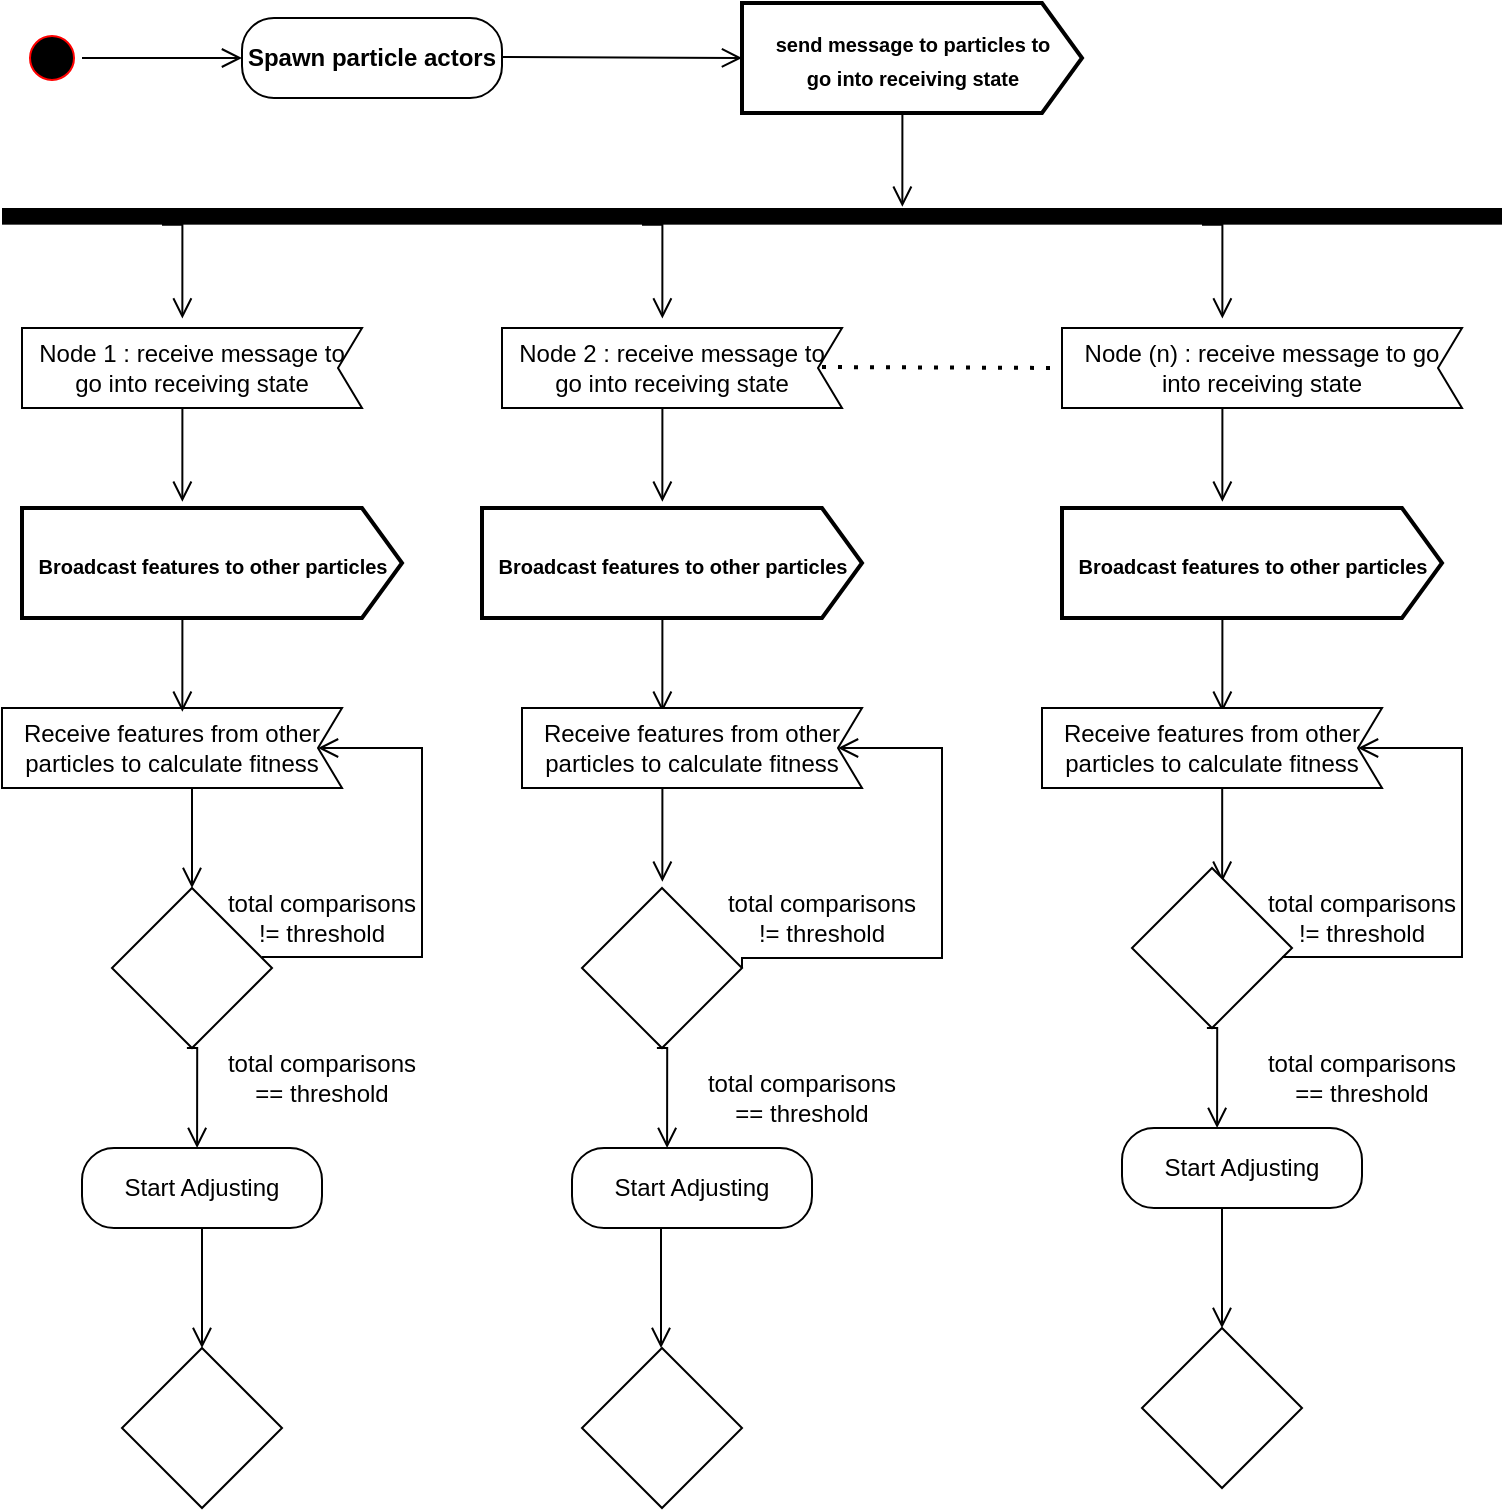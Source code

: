 <mxfile version="15.8.9" type="github">
  <diagram id="o7CnlwriqrgJlkFAMORM" name="Page-1">
    <mxGraphModel dx="1038" dy="583" grid="1" gridSize="10" guides="1" tooltips="1" connect="1" arrows="1" fold="1" page="1" pageScale="1" pageWidth="827" pageHeight="1169" math="0" shadow="0">
      <root>
        <mxCell id="0" />
        <mxCell id="1" parent="0" />
        <mxCell id="h_NruhMYLR7X871ljR6K-1" value="" style="ellipse;html=1;shape=startState;fillColor=#000000;strokeColor=#ff0000;" vertex="1" parent="1">
          <mxGeometry x="40" y="50" width="30" height="30" as="geometry" />
        </mxCell>
        <mxCell id="h_NruhMYLR7X871ljR6K-2" value="" style="edgeStyle=orthogonalEdgeStyle;html=1;verticalAlign=bottom;endArrow=open;endSize=8;strokeColor=#000000;rounded=0;" edge="1" parent="1" source="h_NruhMYLR7X871ljR6K-1">
          <mxGeometry relative="1" as="geometry">
            <mxPoint x="150" y="65" as="targetPoint" />
          </mxGeometry>
        </mxCell>
        <mxCell id="h_NruhMYLR7X871ljR6K-3" value="&lt;b&gt;Spawn particle actors&lt;/b&gt;" style="rounded=1;whiteSpace=wrap;html=1;arcSize=40;fontColor=#000000;fillColor=#FFFFFF;strokeColor=#000000;" vertex="1" parent="1">
          <mxGeometry x="150" y="45" width="130" height="40" as="geometry" />
        </mxCell>
        <mxCell id="h_NruhMYLR7X871ljR6K-4" value="&lt;font style=&quot;font-size: 10px&quot;&gt;&lt;b&gt;send message to particles to &lt;br&gt;go into receiving state&lt;br&gt;&lt;/b&gt;&lt;/font&gt;" style="html=1;shape=mxgraph.infographic.ribbonSimple;notch1=0;notch2=20;align=center;verticalAlign=middle;fontSize=14;fontStyle=0;fillColor=#FFFFFF;strokeWidth=2;" vertex="1" parent="1">
          <mxGeometry x="400" y="37.5" width="170" height="55" as="geometry" />
        </mxCell>
        <mxCell id="h_NruhMYLR7X871ljR6K-5" value="" style="edgeStyle=orthogonalEdgeStyle;html=1;verticalAlign=bottom;endArrow=open;endSize=8;strokeColor=#000000;rounded=0;entryX=0;entryY=0;entryDx=0;entryDy=27.5;entryPerimeter=0;" edge="1" parent="1" target="h_NruhMYLR7X871ljR6K-4">
          <mxGeometry relative="1" as="geometry">
            <mxPoint x="360" y="64.5" as="targetPoint" />
            <mxPoint x="280" y="64.5" as="sourcePoint" />
          </mxGeometry>
        </mxCell>
        <mxCell id="h_NruhMYLR7X871ljR6K-6" value="" style="edgeStyle=orthogonalEdgeStyle;html=1;verticalAlign=bottom;endArrow=open;endSize=8;strokeColor=#000000;rounded=0;exitX=0.743;exitY=0.167;exitDx=0;exitDy=0;exitPerimeter=0;" edge="1" parent="1">
          <mxGeometry relative="1" as="geometry">
            <mxPoint x="480.18" y="139.4" as="targetPoint" />
            <mxPoint x="470.0" y="92.541" as="sourcePoint" />
            <Array as="points">
              <mxPoint x="480.18" y="92.4" />
            </Array>
          </mxGeometry>
        </mxCell>
        <mxCell id="h_NruhMYLR7X871ljR6K-7" value="" style="html=1;points=[];perimeter=orthogonalPerimeter;fillColor=#000000;strokeColor=none;direction=north;" vertex="1" parent="1">
          <mxGeometry x="30" y="140" width="750" height="8.33" as="geometry" />
        </mxCell>
        <mxCell id="h_NruhMYLR7X871ljR6K-8" value="" style="edgeStyle=orthogonalEdgeStyle;html=1;verticalAlign=bottom;endArrow=open;endSize=8;strokeColor=#000000;rounded=0;exitX=0.743;exitY=0.167;exitDx=0;exitDy=0;exitPerimeter=0;" edge="1" parent="1">
          <mxGeometry relative="1" as="geometry">
            <mxPoint x="120.18" y="195.23" as="targetPoint" />
            <mxPoint x="110.0" y="148.371" as="sourcePoint" />
            <Array as="points">
              <mxPoint x="120.18" y="148.23" />
            </Array>
          </mxGeometry>
        </mxCell>
        <mxCell id="h_NruhMYLR7X871ljR6K-9" value="" style="edgeStyle=orthogonalEdgeStyle;html=1;verticalAlign=bottom;endArrow=open;endSize=8;strokeColor=#000000;rounded=0;exitX=0.743;exitY=0.167;exitDx=0;exitDy=0;exitPerimeter=0;" edge="1" parent="1">
          <mxGeometry relative="1" as="geometry">
            <mxPoint x="360.18" y="195.23" as="targetPoint" />
            <mxPoint x="350.0" y="148.371" as="sourcePoint" />
            <Array as="points">
              <mxPoint x="360.18" y="148.23" />
            </Array>
          </mxGeometry>
        </mxCell>
        <mxCell id="h_NruhMYLR7X871ljR6K-10" value="" style="edgeStyle=orthogonalEdgeStyle;html=1;verticalAlign=bottom;endArrow=open;endSize=8;strokeColor=#000000;rounded=0;exitX=0.743;exitY=0.167;exitDx=0;exitDy=0;exitPerimeter=0;" edge="1" parent="1">
          <mxGeometry relative="1" as="geometry">
            <mxPoint x="640.18" y="195.23" as="targetPoint" />
            <mxPoint x="630.0" y="148.371" as="sourcePoint" />
            <Array as="points">
              <mxPoint x="640.18" y="148.23" />
            </Array>
          </mxGeometry>
        </mxCell>
        <mxCell id="h_NruhMYLR7X871ljR6K-11" value="Node 1 : receive message to go into receiving state" style="shape=mxgraph.sysml.accEvent;flipH=1;whiteSpace=wrap;align=center;" vertex="1" parent="1">
          <mxGeometry x="40" y="200" width="170" height="40" as="geometry" />
        </mxCell>
        <mxCell id="h_NruhMYLR7X871ljR6K-12" value="Node 2 : receive message to go into receiving state" style="shape=mxgraph.sysml.accEvent;flipH=1;whiteSpace=wrap;align=center;" vertex="1" parent="1">
          <mxGeometry x="280" y="200" width="170" height="40" as="geometry" />
        </mxCell>
        <mxCell id="h_NruhMYLR7X871ljR6K-13" value="Node (n) : receive message to go into receiving state" style="shape=mxgraph.sysml.accEvent;flipH=1;whiteSpace=wrap;align=center;" vertex="1" parent="1">
          <mxGeometry x="560" y="200" width="200" height="40" as="geometry" />
        </mxCell>
        <mxCell id="h_NruhMYLR7X871ljR6K-14" value="" style="endArrow=none;dashed=1;html=1;dashPattern=1 3;strokeWidth=2;rounded=0;exitX=0;exitY=0.5;exitDx=12;exitDy=0;exitPerimeter=0;" edge="1" parent="1">
          <mxGeometry width="50" height="50" relative="1" as="geometry">
            <mxPoint x="440" y="219.5" as="sourcePoint" />
            <mxPoint x="560" y="220" as="targetPoint" />
          </mxGeometry>
        </mxCell>
        <mxCell id="h_NruhMYLR7X871ljR6K-15" value="" style="edgeStyle=orthogonalEdgeStyle;html=1;verticalAlign=bottom;endArrow=open;endSize=8;strokeColor=#000000;rounded=0;exitX=0.743;exitY=0.167;exitDx=0;exitDy=0;exitPerimeter=0;" edge="1" parent="1">
          <mxGeometry relative="1" as="geometry">
            <mxPoint x="120.18" y="286.86" as="targetPoint" />
            <mxPoint x="110.0" y="240.001" as="sourcePoint" />
            <Array as="points">
              <mxPoint x="120.18" y="239.86" />
            </Array>
          </mxGeometry>
        </mxCell>
        <mxCell id="h_NruhMYLR7X871ljR6K-16" value="" style="edgeStyle=orthogonalEdgeStyle;html=1;verticalAlign=bottom;endArrow=open;endSize=8;strokeColor=#000000;rounded=0;exitX=0.743;exitY=0.167;exitDx=0;exitDy=0;exitPerimeter=0;" edge="1" parent="1">
          <mxGeometry relative="1" as="geometry">
            <mxPoint x="360.18" y="286.86" as="targetPoint" />
            <mxPoint x="350.0" y="240.001" as="sourcePoint" />
            <Array as="points">
              <mxPoint x="360.18" y="239.86" />
            </Array>
          </mxGeometry>
        </mxCell>
        <mxCell id="h_NruhMYLR7X871ljR6K-17" value="" style="edgeStyle=orthogonalEdgeStyle;html=1;verticalAlign=bottom;endArrow=open;endSize=8;strokeColor=#000000;rounded=0;exitX=0.743;exitY=0.167;exitDx=0;exitDy=0;exitPerimeter=0;" edge="1" parent="1">
          <mxGeometry relative="1" as="geometry">
            <mxPoint x="640.18" y="286.86" as="targetPoint" />
            <mxPoint x="630.0" y="240.001" as="sourcePoint" />
            <Array as="points">
              <mxPoint x="640.18" y="239.86" />
            </Array>
          </mxGeometry>
        </mxCell>
        <mxCell id="h_NruhMYLR7X871ljR6K-18" value="&lt;font style=&quot;font-size: 10px&quot;&gt;&lt;b&gt;Broadcast features to other particles&lt;br&gt;&lt;/b&gt;&lt;/font&gt;" style="html=1;shape=mxgraph.infographic.ribbonSimple;notch1=0;notch2=20;align=center;verticalAlign=middle;fontSize=14;fontStyle=0;fillColor=#FFFFFF;strokeWidth=2;" vertex="1" parent="1">
          <mxGeometry x="40" y="290" width="190" height="55" as="geometry" />
        </mxCell>
        <mxCell id="h_NruhMYLR7X871ljR6K-19" value="&lt;font style=&quot;font-size: 10px&quot;&gt;&lt;b&gt;Broadcast features to other particles&lt;br&gt;&lt;/b&gt;&lt;/font&gt;" style="html=1;shape=mxgraph.infographic.ribbonSimple;notch1=0;notch2=20;align=center;verticalAlign=middle;fontSize=14;fontStyle=0;fillColor=#FFFFFF;strokeWidth=2;" vertex="1" parent="1">
          <mxGeometry x="270" y="290" width="190" height="55" as="geometry" />
        </mxCell>
        <mxCell id="h_NruhMYLR7X871ljR6K-20" value="&lt;font style=&quot;font-size: 10px&quot;&gt;&lt;b&gt;Broadcast features to other particles&lt;br&gt;&lt;/b&gt;&lt;/font&gt;" style="html=1;shape=mxgraph.infographic.ribbonSimple;notch1=0;notch2=20;align=center;verticalAlign=middle;fontSize=14;fontStyle=0;fillColor=#FFFFFF;strokeWidth=2;" vertex="1" parent="1">
          <mxGeometry x="560" y="290" width="190" height="55" as="geometry" />
        </mxCell>
        <mxCell id="h_NruhMYLR7X871ljR6K-21" value="Receive features from other particles to calculate fitness" style="shape=mxgraph.sysml.accEvent;flipH=1;whiteSpace=wrap;align=center;" vertex="1" parent="1">
          <mxGeometry x="30" y="390" width="170" height="40" as="geometry" />
        </mxCell>
        <mxCell id="h_NruhMYLR7X871ljR6K-22" value="" style="edgeStyle=orthogonalEdgeStyle;html=1;verticalAlign=bottom;endArrow=open;endSize=8;strokeColor=#000000;rounded=0;exitX=0.743;exitY=0.167;exitDx=0;exitDy=0;exitPerimeter=0;" edge="1" parent="1">
          <mxGeometry relative="1" as="geometry">
            <mxPoint x="120.18" y="391.86" as="targetPoint" />
            <mxPoint x="110.0" y="345.001" as="sourcePoint" />
            <Array as="points">
              <mxPoint x="120.18" y="344.86" />
            </Array>
          </mxGeometry>
        </mxCell>
        <mxCell id="h_NruhMYLR7X871ljR6K-23" value="" style="edgeStyle=orthogonalEdgeStyle;html=1;verticalAlign=bottom;endArrow=open;endSize=8;strokeColor=#000000;rounded=0;exitX=0.743;exitY=0.167;exitDx=0;exitDy=0;exitPerimeter=0;" edge="1" parent="1">
          <mxGeometry relative="1" as="geometry">
            <mxPoint x="360.18" y="391.86" as="targetPoint" />
            <mxPoint x="350.0" y="345.001" as="sourcePoint" />
            <Array as="points">
              <mxPoint x="360.18" y="344.86" />
            </Array>
          </mxGeometry>
        </mxCell>
        <mxCell id="h_NruhMYLR7X871ljR6K-24" value="" style="edgeStyle=orthogonalEdgeStyle;html=1;verticalAlign=bottom;endArrow=open;endSize=8;strokeColor=#000000;rounded=0;exitX=0.743;exitY=0.167;exitDx=0;exitDy=0;exitPerimeter=0;" edge="1" parent="1">
          <mxGeometry relative="1" as="geometry">
            <mxPoint x="640.18" y="391.86" as="targetPoint" />
            <mxPoint x="630.0" y="345.001" as="sourcePoint" />
            <Array as="points">
              <mxPoint x="640.18" y="344.86" />
            </Array>
          </mxGeometry>
        </mxCell>
        <mxCell id="h_NruhMYLR7X871ljR6K-25" value="Receive features from other particles to calculate fitness" style="shape=mxgraph.sysml.accEvent;flipH=1;whiteSpace=wrap;align=center;" vertex="1" parent="1">
          <mxGeometry x="290" y="390" width="170" height="40" as="geometry" />
        </mxCell>
        <mxCell id="h_NruhMYLR7X871ljR6K-26" value="Receive features from other particles to calculate fitness" style="shape=mxgraph.sysml.accEvent;flipH=1;whiteSpace=wrap;align=center;" vertex="1" parent="1">
          <mxGeometry x="550" y="390" width="170" height="40" as="geometry" />
        </mxCell>
        <mxCell id="h_NruhMYLR7X871ljR6K-27" value="" style="rhombus;whiteSpace=wrap;html=1;" vertex="1" parent="1">
          <mxGeometry x="85" y="480" width="80" height="80" as="geometry" />
        </mxCell>
        <mxCell id="h_NruhMYLR7X871ljR6K-28" value="" style="edgeStyle=orthogonalEdgeStyle;html=1;verticalAlign=bottom;endArrow=open;endSize=8;strokeColor=#000000;rounded=0;exitX=0.743;exitY=0.167;exitDx=0;exitDy=0;exitPerimeter=0;entryX=0.5;entryY=0;entryDx=0;entryDy=0;" edge="1" parent="1" target="h_NruhMYLR7X871ljR6K-27">
          <mxGeometry relative="1" as="geometry">
            <mxPoint x="130.08" y="476.86" as="targetPoint" />
            <mxPoint x="119.9" y="430.001" as="sourcePoint" />
            <Array as="points">
              <mxPoint x="125" y="430" />
            </Array>
          </mxGeometry>
        </mxCell>
        <mxCell id="h_NruhMYLR7X871ljR6K-29" value="" style="edgeStyle=orthogonalEdgeStyle;html=1;verticalAlign=bottom;endArrow=open;endSize=8;strokeColor=#000000;rounded=0;exitX=0.743;exitY=0.167;exitDx=0;exitDy=0;exitPerimeter=0;" edge="1" parent="1">
          <mxGeometry relative="1" as="geometry">
            <mxPoint x="360.18" y="476.86" as="targetPoint" />
            <mxPoint x="350.0" y="430.001" as="sourcePoint" />
            <Array as="points">
              <mxPoint x="360.18" y="429.86" />
            </Array>
          </mxGeometry>
        </mxCell>
        <mxCell id="h_NruhMYLR7X871ljR6K-30" value="" style="edgeStyle=orthogonalEdgeStyle;html=1;verticalAlign=bottom;endArrow=open;endSize=8;strokeColor=#000000;rounded=0;exitX=0.743;exitY=0.167;exitDx=0;exitDy=0;exitPerimeter=0;" edge="1" parent="1">
          <mxGeometry relative="1" as="geometry">
            <mxPoint x="640.08" y="476.86" as="targetPoint" />
            <mxPoint x="629.9" y="430.001" as="sourcePoint" />
            <Array as="points">
              <mxPoint x="640.08" y="429.86" />
            </Array>
          </mxGeometry>
        </mxCell>
        <mxCell id="h_NruhMYLR7X871ljR6K-32" value="" style="rhombus;whiteSpace=wrap;html=1;" vertex="1" parent="1">
          <mxGeometry x="320" y="480" width="80" height="80" as="geometry" />
        </mxCell>
        <mxCell id="h_NruhMYLR7X871ljR6K-33" value="" style="rhombus;whiteSpace=wrap;html=1;" vertex="1" parent="1">
          <mxGeometry x="595" y="470" width="80" height="80" as="geometry" />
        </mxCell>
        <mxCell id="h_NruhMYLR7X871ljR6K-34" value="" style="edgeStyle=orthogonalEdgeStyle;html=1;verticalAlign=bottom;endArrow=open;endSize=8;strokeColor=#000000;rounded=0;exitX=0.743;exitY=0.167;exitDx=0;exitDy=0;exitPerimeter=0;entryX=0.5;entryY=0;entryDx=0;entryDy=0;" edge="1" parent="1">
          <mxGeometry relative="1" as="geometry">
            <mxPoint x="127.55" y="610" as="targetPoint" />
            <mxPoint x="122.45" y="560.001" as="sourcePoint" />
            <Array as="points">
              <mxPoint x="128" y="560" />
            </Array>
          </mxGeometry>
        </mxCell>
        <mxCell id="h_NruhMYLR7X871ljR6K-35" value="" style="edgeStyle=orthogonalEdgeStyle;html=1;verticalAlign=bottom;endArrow=open;endSize=8;strokeColor=#000000;rounded=0;exitX=0.743;exitY=0.167;exitDx=0;exitDy=0;exitPerimeter=0;entryX=0.5;entryY=0;entryDx=0;entryDy=0;" edge="1" parent="1">
          <mxGeometry relative="1" as="geometry">
            <mxPoint x="362.55" y="610" as="targetPoint" />
            <mxPoint x="357.45" y="560.001" as="sourcePoint" />
            <Array as="points">
              <mxPoint x="362.55" y="560" />
            </Array>
          </mxGeometry>
        </mxCell>
        <mxCell id="h_NruhMYLR7X871ljR6K-36" value="" style="edgeStyle=orthogonalEdgeStyle;html=1;verticalAlign=bottom;endArrow=open;endSize=8;strokeColor=#000000;rounded=0;exitX=0.743;exitY=0.167;exitDx=0;exitDy=0;exitPerimeter=0;entryX=0.5;entryY=0;entryDx=0;entryDy=0;" edge="1" parent="1">
          <mxGeometry relative="1" as="geometry">
            <mxPoint x="637.55" y="600" as="targetPoint" />
            <mxPoint x="632.45" y="550.001" as="sourcePoint" />
            <Array as="points">
              <mxPoint x="637.55" y="550" />
            </Array>
          </mxGeometry>
        </mxCell>
        <mxCell id="h_NruhMYLR7X871ljR6K-37" value="total comparisons == threshold" style="text;html=1;strokeColor=none;fillColor=none;align=center;verticalAlign=middle;whiteSpace=wrap;rounded=0;" vertex="1" parent="1">
          <mxGeometry x="140" y="560" width="100" height="30" as="geometry" />
        </mxCell>
        <mxCell id="h_NruhMYLR7X871ljR6K-38" value="total comparisons == threshold" style="text;html=1;strokeColor=none;fillColor=none;align=center;verticalAlign=middle;whiteSpace=wrap;rounded=0;" vertex="1" parent="1">
          <mxGeometry x="380" y="570" width="100" height="30" as="geometry" />
        </mxCell>
        <mxCell id="h_NruhMYLR7X871ljR6K-39" value="total comparisons == threshold" style="text;html=1;strokeColor=none;fillColor=none;align=center;verticalAlign=middle;whiteSpace=wrap;rounded=0;" vertex="1" parent="1">
          <mxGeometry x="660" y="560" width="100" height="30" as="geometry" />
        </mxCell>
        <mxCell id="h_NruhMYLR7X871ljR6K-40" value="Start Adjusting" style="rounded=1;whiteSpace=wrap;html=1;arcSize=40;fontColor=#000000;fillColor=#FFFFFF;strokeColor=#000000;" vertex="1" parent="1">
          <mxGeometry x="70" y="610" width="120" height="40" as="geometry" />
        </mxCell>
        <mxCell id="h_NruhMYLR7X871ljR6K-41" value="" style="edgeStyle=orthogonalEdgeStyle;html=1;verticalAlign=bottom;endArrow=open;endSize=8;strokeColor=#000000;rounded=0;" edge="1" source="h_NruhMYLR7X871ljR6K-40" parent="1">
          <mxGeometry relative="1" as="geometry">
            <mxPoint x="130" y="710" as="targetPoint" />
          </mxGeometry>
        </mxCell>
        <mxCell id="h_NruhMYLR7X871ljR6K-42" value="" style="edgeStyle=orthogonalEdgeStyle;html=1;verticalAlign=bottom;endArrow=open;endSize=8;strokeColor=#000000;rounded=0;entryX=0;entryY=0.5;entryDx=12;entryDy=0;entryPerimeter=0;" edge="1" parent="1" target="h_NruhMYLR7X871ljR6K-21">
          <mxGeometry relative="1" as="geometry">
            <mxPoint x="210" y="410" as="targetPoint" />
            <mxPoint x="160" y="514.5" as="sourcePoint" />
            <Array as="points">
              <mxPoint x="240" y="515" />
              <mxPoint x="240" y="410" />
            </Array>
          </mxGeometry>
        </mxCell>
        <mxCell id="h_NruhMYLR7X871ljR6K-43" value="" style="edgeStyle=orthogonalEdgeStyle;html=1;verticalAlign=bottom;endArrow=open;endSize=8;strokeColor=#000000;rounded=0;entryX=0;entryY=0.5;entryDx=12;entryDy=0;entryPerimeter=0;exitX=1;exitY=0.5;exitDx=0;exitDy=0;" edge="1" parent="1" source="h_NruhMYLR7X871ljR6K-32">
          <mxGeometry relative="1" as="geometry">
            <mxPoint x="448" y="410" as="targetPoint" />
            <mxPoint x="420" y="514.5" as="sourcePoint" />
            <Array as="points">
              <mxPoint x="400" y="515" />
              <mxPoint x="500" y="515" />
              <mxPoint x="500" y="410" />
            </Array>
          </mxGeometry>
        </mxCell>
        <mxCell id="h_NruhMYLR7X871ljR6K-44" value="" style="edgeStyle=orthogonalEdgeStyle;html=1;verticalAlign=bottom;endArrow=open;endSize=8;strokeColor=#000000;rounded=0;entryX=0;entryY=0.5;entryDx=12;entryDy=0;entryPerimeter=0;exitX=0.938;exitY=0.556;exitDx=0;exitDy=0;exitPerimeter=0;" edge="1" parent="1" source="h_NruhMYLR7X871ljR6K-33">
          <mxGeometry relative="1" as="geometry">
            <mxPoint x="708" y="410" as="targetPoint" />
            <mxPoint x="680" y="514.5" as="sourcePoint" />
            <Array as="points">
              <mxPoint x="760" y="515" />
              <mxPoint x="760" y="410" />
            </Array>
          </mxGeometry>
        </mxCell>
        <mxCell id="h_NruhMYLR7X871ljR6K-45" value="Start Adjusting" style="rounded=1;whiteSpace=wrap;html=1;arcSize=40;fontColor=#000000;fillColor=#FFFFFF;strokeColor=#000000;" vertex="1" parent="1">
          <mxGeometry x="315" y="610" width="120" height="40" as="geometry" />
        </mxCell>
        <mxCell id="h_NruhMYLR7X871ljR6K-46" value="Start Adjusting" style="rounded=1;whiteSpace=wrap;html=1;arcSize=40;fontColor=#000000;fillColor=#FFFFFF;strokeColor=#000000;" vertex="1" parent="1">
          <mxGeometry x="590" y="600" width="120" height="40" as="geometry" />
        </mxCell>
        <mxCell id="h_NruhMYLR7X871ljR6K-47" value="" style="rhombus;whiteSpace=wrap;html=1;" vertex="1" parent="1">
          <mxGeometry x="90" y="710" width="80" height="80" as="geometry" />
        </mxCell>
        <mxCell id="h_NruhMYLR7X871ljR6K-48" value="" style="edgeStyle=orthogonalEdgeStyle;html=1;verticalAlign=bottom;endArrow=open;endSize=8;strokeColor=#000000;rounded=0;" edge="1" parent="1">
          <mxGeometry relative="1" as="geometry">
            <mxPoint x="359.5" y="710" as="targetPoint" />
            <mxPoint x="359.5" y="650" as="sourcePoint" />
          </mxGeometry>
        </mxCell>
        <mxCell id="h_NruhMYLR7X871ljR6K-49" value="" style="edgeStyle=orthogonalEdgeStyle;html=1;verticalAlign=bottom;endArrow=open;endSize=8;strokeColor=#000000;rounded=0;" edge="1" parent="1">
          <mxGeometry relative="1" as="geometry">
            <mxPoint x="640" y="700" as="targetPoint" />
            <mxPoint x="640" y="640" as="sourcePoint" />
          </mxGeometry>
        </mxCell>
        <mxCell id="h_NruhMYLR7X871ljR6K-50" value="" style="rhombus;whiteSpace=wrap;html=1;" vertex="1" parent="1">
          <mxGeometry x="320" y="710" width="80" height="80" as="geometry" />
        </mxCell>
        <mxCell id="h_NruhMYLR7X871ljR6K-51" value="" style="rhombus;whiteSpace=wrap;html=1;" vertex="1" parent="1">
          <mxGeometry x="600" y="700" width="80" height="80" as="geometry" />
        </mxCell>
        <mxCell id="h_NruhMYLR7X871ljR6K-52" value="total comparisons != threshold" style="text;html=1;strokeColor=none;fillColor=none;align=center;verticalAlign=middle;whiteSpace=wrap;rounded=0;" vertex="1" parent="1">
          <mxGeometry x="140" y="480" width="100" height="30" as="geometry" />
        </mxCell>
        <mxCell id="h_NruhMYLR7X871ljR6K-53" value="total comparisons != threshold" style="text;html=1;strokeColor=none;fillColor=none;align=center;verticalAlign=middle;whiteSpace=wrap;rounded=0;" vertex="1" parent="1">
          <mxGeometry x="390" y="480" width="100" height="30" as="geometry" />
        </mxCell>
        <mxCell id="h_NruhMYLR7X871ljR6K-54" value="total comparisons != threshold" style="text;html=1;strokeColor=none;fillColor=none;align=center;verticalAlign=middle;whiteSpace=wrap;rounded=0;" vertex="1" parent="1">
          <mxGeometry x="660" y="480" width="100" height="30" as="geometry" />
        </mxCell>
      </root>
    </mxGraphModel>
  </diagram>
</mxfile>
